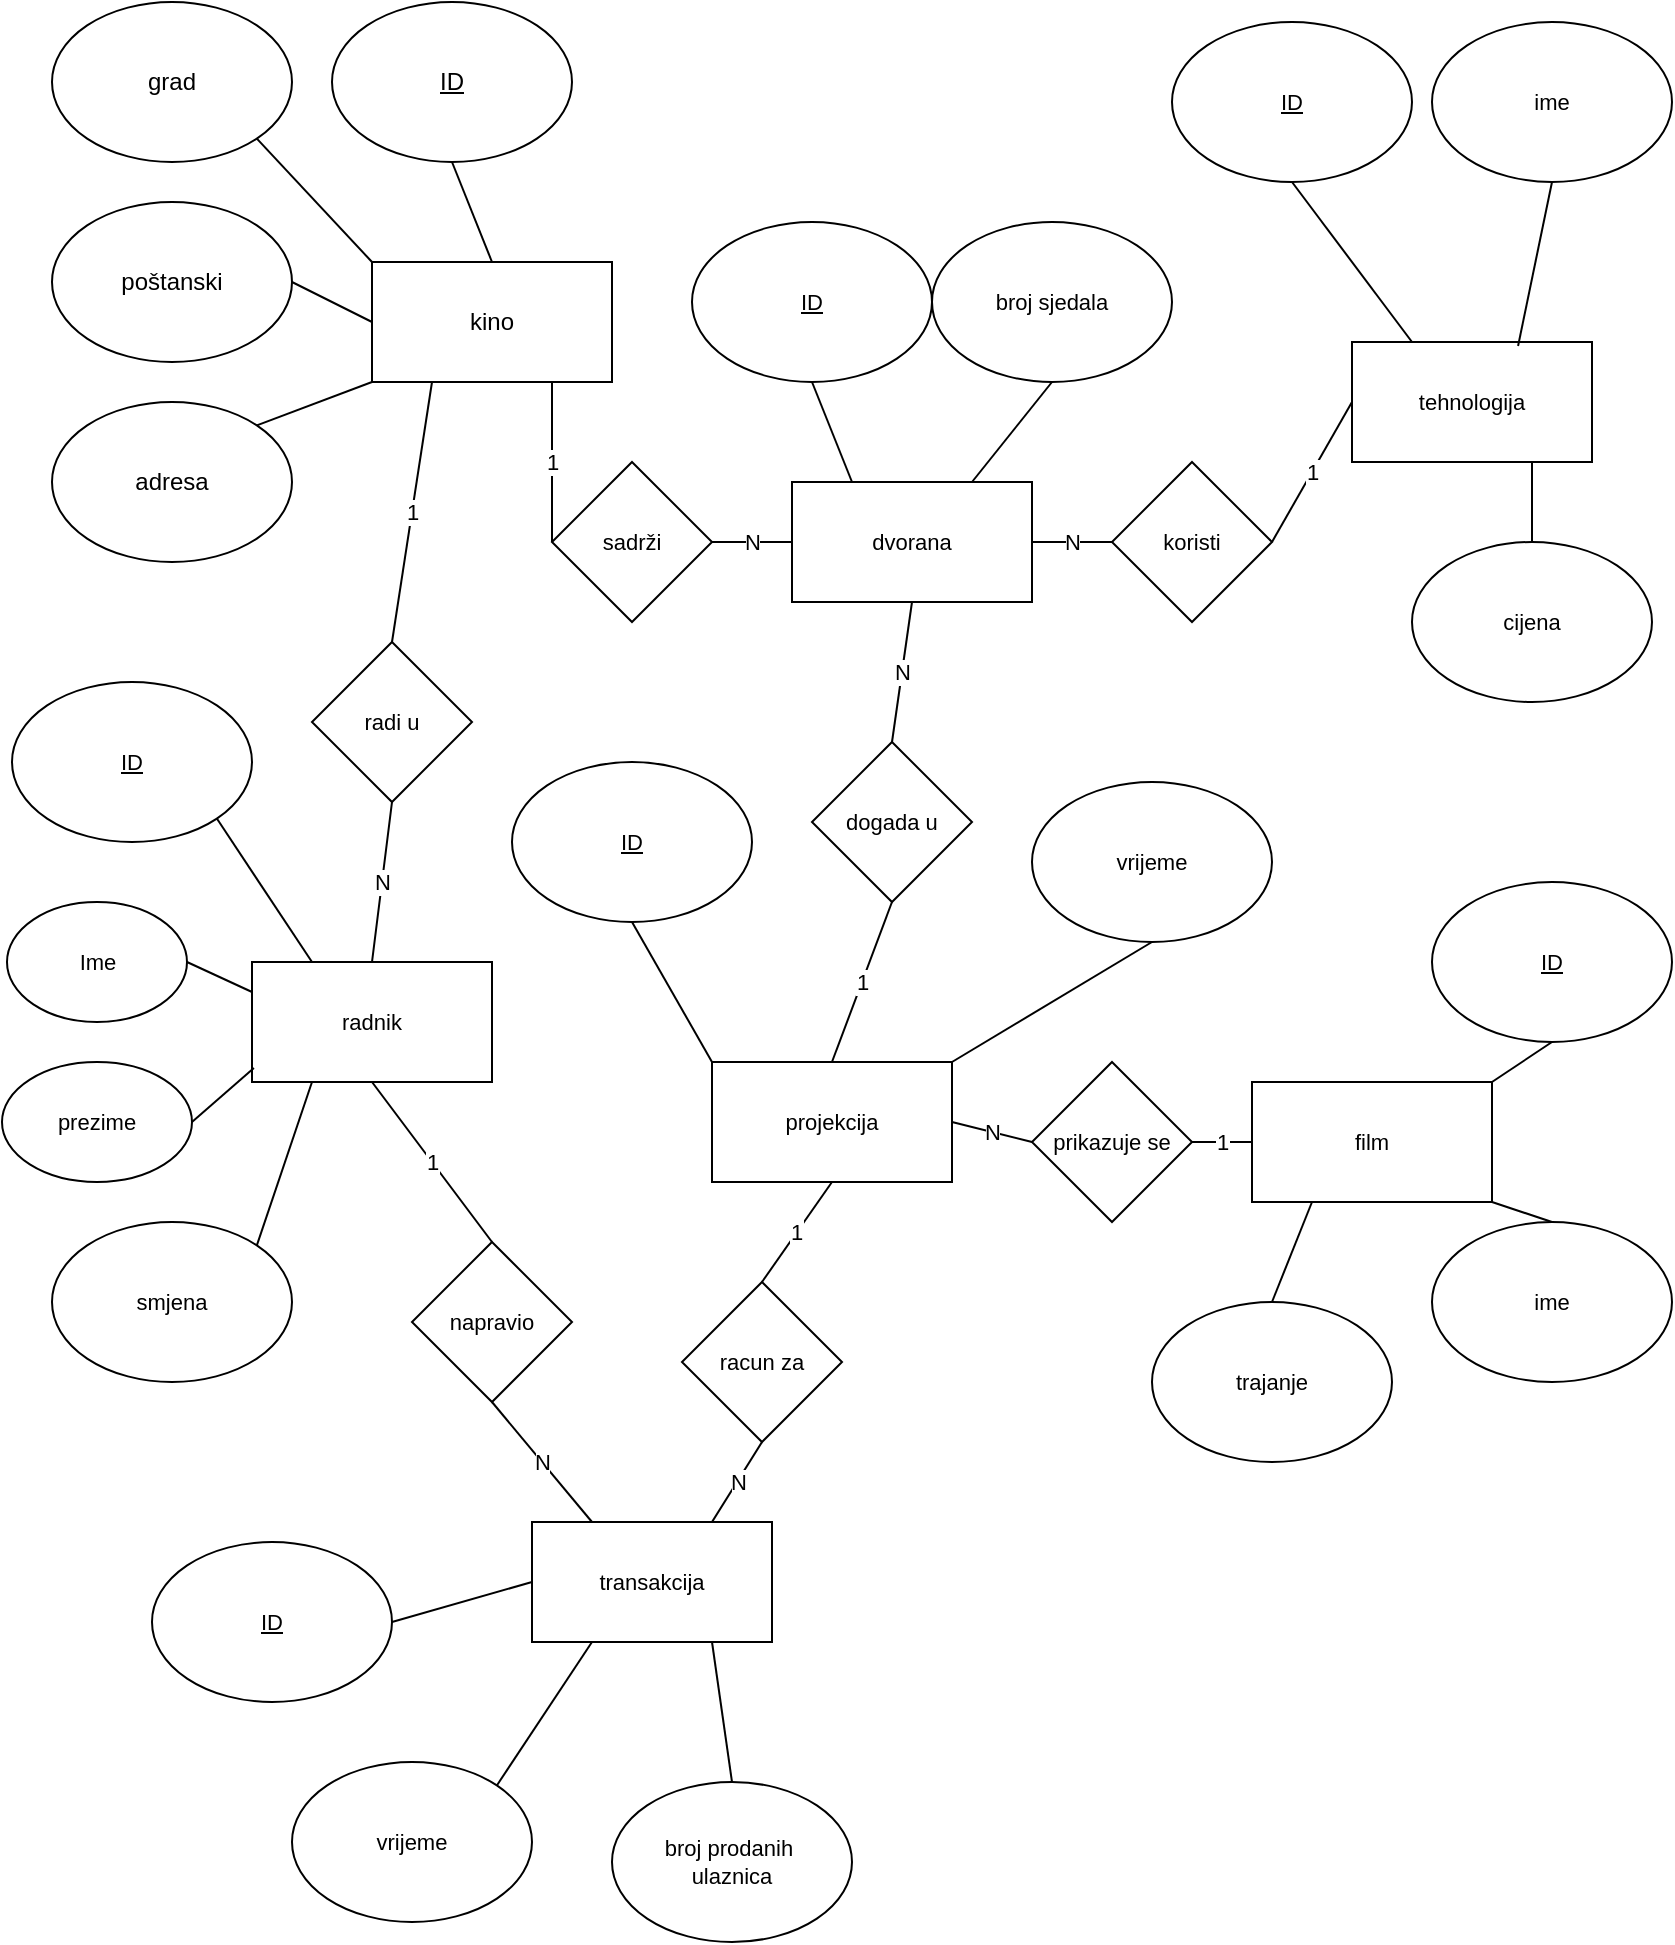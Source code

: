 <mxfile version="27.1.1">
  <diagram name="Page-1" id="vlyrcOSwXKkW9OMVf2hW">
    <mxGraphModel dx="2066" dy="1147" grid="1" gridSize="10" guides="1" tooltips="1" connect="1" arrows="1" fold="1" page="1" pageScale="1" pageWidth="850" pageHeight="1100" math="0" shadow="0">
      <root>
        <mxCell id="0" />
        <mxCell id="1" parent="0" />
        <mxCell id="GbqoJ3Cbup0zAbb7z4SF-17" value="1" style="edgeStyle=none;shape=connector;rounded=0;orthogonalLoop=1;jettySize=auto;html=1;exitX=0.75;exitY=1;exitDx=0;exitDy=0;entryX=0;entryY=0.5;entryDx=0;entryDy=0;strokeColor=default;align=center;verticalAlign=middle;fontFamily=Helvetica;fontSize=11;fontColor=default;labelBackgroundColor=default;startFill=0;endArrow=none;" edge="1" parent="1" source="GbqoJ3Cbup0zAbb7z4SF-4" target="GbqoJ3Cbup0zAbb7z4SF-16">
          <mxGeometry relative="1" as="geometry" />
        </mxCell>
        <mxCell id="GbqoJ3Cbup0zAbb7z4SF-38" value="1" style="edgeStyle=none;shape=connector;rounded=0;orthogonalLoop=1;jettySize=auto;html=1;exitX=0.25;exitY=1;exitDx=0;exitDy=0;entryX=0.5;entryY=0;entryDx=0;entryDy=0;strokeColor=default;align=center;verticalAlign=middle;fontFamily=Helvetica;fontSize=11;fontColor=default;labelBackgroundColor=default;startFill=0;endArrow=none;" edge="1" parent="1" source="GbqoJ3Cbup0zAbb7z4SF-4" target="GbqoJ3Cbup0zAbb7z4SF-37">
          <mxGeometry relative="1" as="geometry" />
        </mxCell>
        <mxCell id="GbqoJ3Cbup0zAbb7z4SF-4" value="kino" style="rounded=0;whiteSpace=wrap;html=1;" vertex="1" parent="1">
          <mxGeometry x="190" y="160" width="120" height="60" as="geometry" />
        </mxCell>
        <mxCell id="GbqoJ3Cbup0zAbb7z4SF-13" style="edgeStyle=none;shape=connector;rounded=0;orthogonalLoop=1;jettySize=auto;html=1;exitX=0.5;exitY=1;exitDx=0;exitDy=0;entryX=0.5;entryY=0;entryDx=0;entryDy=0;strokeColor=default;align=center;verticalAlign=middle;fontFamily=Helvetica;fontSize=11;fontColor=default;labelBackgroundColor=default;startFill=0;endArrow=none;" edge="1" parent="1" source="GbqoJ3Cbup0zAbb7z4SF-5" target="GbqoJ3Cbup0zAbb7z4SF-4">
          <mxGeometry relative="1" as="geometry" />
        </mxCell>
        <mxCell id="GbqoJ3Cbup0zAbb7z4SF-5" value="&lt;u&gt;ID&lt;/u&gt;" style="ellipse;whiteSpace=wrap;html=1;" vertex="1" parent="1">
          <mxGeometry x="170" y="30" width="120" height="80" as="geometry" />
        </mxCell>
        <mxCell id="GbqoJ3Cbup0zAbb7z4SF-12" style="edgeStyle=none;shape=connector;rounded=0;orthogonalLoop=1;jettySize=auto;html=1;exitX=1;exitY=1;exitDx=0;exitDy=0;entryX=0;entryY=0;entryDx=0;entryDy=0;strokeColor=default;align=center;verticalAlign=middle;fontFamily=Helvetica;fontSize=11;fontColor=default;labelBackgroundColor=default;startFill=0;endArrow=none;" edge="1" parent="1" source="GbqoJ3Cbup0zAbb7z4SF-6" target="GbqoJ3Cbup0zAbb7z4SF-4">
          <mxGeometry relative="1" as="geometry" />
        </mxCell>
        <mxCell id="GbqoJ3Cbup0zAbb7z4SF-6" value="grad" style="ellipse;whiteSpace=wrap;html=1;" vertex="1" parent="1">
          <mxGeometry x="30" y="30" width="120" height="80" as="geometry" />
        </mxCell>
        <mxCell id="GbqoJ3Cbup0zAbb7z4SF-11" style="edgeStyle=none;shape=connector;rounded=0;orthogonalLoop=1;jettySize=auto;html=1;exitX=1;exitY=0.5;exitDx=0;exitDy=0;entryX=0;entryY=0.5;entryDx=0;entryDy=0;strokeColor=default;align=center;verticalAlign=middle;fontFamily=Helvetica;fontSize=11;fontColor=default;labelBackgroundColor=default;startFill=0;endArrow=none;" edge="1" parent="1" source="GbqoJ3Cbup0zAbb7z4SF-7" target="GbqoJ3Cbup0zAbb7z4SF-4">
          <mxGeometry relative="1" as="geometry" />
        </mxCell>
        <mxCell id="GbqoJ3Cbup0zAbb7z4SF-7" value="poštanski" style="ellipse;whiteSpace=wrap;html=1;" vertex="1" parent="1">
          <mxGeometry x="30" y="130" width="120" height="80" as="geometry" />
        </mxCell>
        <mxCell id="GbqoJ3Cbup0zAbb7z4SF-10" style="rounded=0;orthogonalLoop=1;jettySize=auto;html=1;exitX=1;exitY=0;exitDx=0;exitDy=0;entryX=0;entryY=1;entryDx=0;entryDy=0;strokeColor=default;endArrow=none;startFill=0;" edge="1" parent="1" source="GbqoJ3Cbup0zAbb7z4SF-8" target="GbqoJ3Cbup0zAbb7z4SF-4">
          <mxGeometry relative="1" as="geometry" />
        </mxCell>
        <mxCell id="GbqoJ3Cbup0zAbb7z4SF-8" value="adresa" style="ellipse;whiteSpace=wrap;html=1;" vertex="1" parent="1">
          <mxGeometry x="30" y="230" width="120" height="80" as="geometry" />
        </mxCell>
        <mxCell id="GbqoJ3Cbup0zAbb7z4SF-14" value="dvorana" style="rounded=0;whiteSpace=wrap;html=1;fontFamily=Helvetica;fontSize=11;fontColor=default;labelBackgroundColor=default;" vertex="1" parent="1">
          <mxGeometry x="400" y="270" width="120" height="60" as="geometry" />
        </mxCell>
        <mxCell id="GbqoJ3Cbup0zAbb7z4SF-18" value="N" style="edgeStyle=none;shape=connector;rounded=0;orthogonalLoop=1;jettySize=auto;html=1;exitX=1;exitY=0.5;exitDx=0;exitDy=0;entryX=0;entryY=0.5;entryDx=0;entryDy=0;strokeColor=default;align=center;verticalAlign=middle;fontFamily=Helvetica;fontSize=11;fontColor=default;labelBackgroundColor=default;startFill=0;endArrow=none;" edge="1" parent="1" source="GbqoJ3Cbup0zAbb7z4SF-16" target="GbqoJ3Cbup0zAbb7z4SF-14">
          <mxGeometry relative="1" as="geometry" />
        </mxCell>
        <mxCell id="GbqoJ3Cbup0zAbb7z4SF-16" value="sadrži" style="rhombus;whiteSpace=wrap;html=1;fontFamily=Helvetica;fontSize=11;fontColor=default;labelBackgroundColor=default;" vertex="1" parent="1">
          <mxGeometry x="280" y="260" width="80" height="80" as="geometry" />
        </mxCell>
        <mxCell id="GbqoJ3Cbup0zAbb7z4SF-21" style="edgeStyle=none;shape=connector;rounded=0;orthogonalLoop=1;jettySize=auto;html=1;exitX=0.5;exitY=1;exitDx=0;exitDy=0;entryX=0.25;entryY=0;entryDx=0;entryDy=0;strokeColor=default;align=center;verticalAlign=middle;fontFamily=Helvetica;fontSize=11;fontColor=default;labelBackgroundColor=default;startFill=0;endArrow=none;" edge="1" parent="1" source="GbqoJ3Cbup0zAbb7z4SF-19" target="GbqoJ3Cbup0zAbb7z4SF-14">
          <mxGeometry relative="1" as="geometry" />
        </mxCell>
        <mxCell id="GbqoJ3Cbup0zAbb7z4SF-19" value="&lt;u&gt;ID&lt;/u&gt;" style="ellipse;whiteSpace=wrap;html=1;fontFamily=Helvetica;fontSize=11;fontColor=default;labelBackgroundColor=default;" vertex="1" parent="1">
          <mxGeometry x="350" y="140" width="120" height="80" as="geometry" />
        </mxCell>
        <mxCell id="GbqoJ3Cbup0zAbb7z4SF-22" style="edgeStyle=none;shape=connector;rounded=0;orthogonalLoop=1;jettySize=auto;html=1;exitX=0.5;exitY=1;exitDx=0;exitDy=0;entryX=0.75;entryY=0;entryDx=0;entryDy=0;strokeColor=default;align=center;verticalAlign=middle;fontFamily=Helvetica;fontSize=11;fontColor=default;labelBackgroundColor=default;startFill=0;endArrow=none;" edge="1" parent="1" source="GbqoJ3Cbup0zAbb7z4SF-20" target="GbqoJ3Cbup0zAbb7z4SF-14">
          <mxGeometry relative="1" as="geometry" />
        </mxCell>
        <mxCell id="GbqoJ3Cbup0zAbb7z4SF-20" value="broj sjedala" style="ellipse;whiteSpace=wrap;html=1;fontFamily=Helvetica;fontSize=11;fontColor=default;labelBackgroundColor=default;" vertex="1" parent="1">
          <mxGeometry x="470" y="140" width="120" height="80" as="geometry" />
        </mxCell>
        <mxCell id="GbqoJ3Cbup0zAbb7z4SF-24" value="tehnologija" style="rounded=0;whiteSpace=wrap;html=1;fontFamily=Helvetica;fontSize=11;fontColor=default;labelBackgroundColor=default;" vertex="1" parent="1">
          <mxGeometry x="680" y="200" width="120" height="60" as="geometry" />
        </mxCell>
        <mxCell id="GbqoJ3Cbup0zAbb7z4SF-28" style="edgeStyle=none;shape=connector;rounded=0;orthogonalLoop=1;jettySize=auto;html=1;exitX=0.5;exitY=1;exitDx=0;exitDy=0;entryX=0.25;entryY=0;entryDx=0;entryDy=0;strokeColor=default;align=center;verticalAlign=middle;fontFamily=Helvetica;fontSize=11;fontColor=default;labelBackgroundColor=default;startFill=0;endArrow=none;" edge="1" parent="1" source="GbqoJ3Cbup0zAbb7z4SF-25" target="GbqoJ3Cbup0zAbb7z4SF-24">
          <mxGeometry relative="1" as="geometry" />
        </mxCell>
        <mxCell id="GbqoJ3Cbup0zAbb7z4SF-25" value="&lt;u&gt;ID&lt;/u&gt;" style="ellipse;whiteSpace=wrap;html=1;fontFamily=Helvetica;fontSize=11;fontColor=default;labelBackgroundColor=default;" vertex="1" parent="1">
          <mxGeometry x="590" y="40" width="120" height="80" as="geometry" />
        </mxCell>
        <mxCell id="GbqoJ3Cbup0zAbb7z4SF-26" value="&lt;div&gt;ime&lt;/div&gt;" style="ellipse;whiteSpace=wrap;html=1;fontFamily=Helvetica;fontSize=11;fontColor=default;labelBackgroundColor=default;" vertex="1" parent="1">
          <mxGeometry x="720" y="40" width="120" height="80" as="geometry" />
        </mxCell>
        <mxCell id="GbqoJ3Cbup0zAbb7z4SF-30" style="edgeStyle=none;shape=connector;rounded=0;orthogonalLoop=1;jettySize=auto;html=1;exitX=0.5;exitY=0;exitDx=0;exitDy=0;entryX=0.75;entryY=1;entryDx=0;entryDy=0;strokeColor=default;align=center;verticalAlign=middle;fontFamily=Helvetica;fontSize=11;fontColor=default;labelBackgroundColor=default;startFill=0;endArrow=none;" edge="1" parent="1" source="GbqoJ3Cbup0zAbb7z4SF-27" target="GbqoJ3Cbup0zAbb7z4SF-24">
          <mxGeometry relative="1" as="geometry" />
        </mxCell>
        <mxCell id="GbqoJ3Cbup0zAbb7z4SF-27" value="&lt;div&gt;cijena&lt;/div&gt;" style="ellipse;whiteSpace=wrap;html=1;fontFamily=Helvetica;fontSize=11;fontColor=default;labelBackgroundColor=default;" vertex="1" parent="1">
          <mxGeometry x="710" y="300" width="120" height="80" as="geometry" />
        </mxCell>
        <mxCell id="GbqoJ3Cbup0zAbb7z4SF-29" style="edgeStyle=none;shape=connector;rounded=0;orthogonalLoop=1;jettySize=auto;html=1;exitX=0.5;exitY=1;exitDx=0;exitDy=0;entryX=0.692;entryY=0.033;entryDx=0;entryDy=0;entryPerimeter=0;strokeColor=default;align=center;verticalAlign=middle;fontFamily=Helvetica;fontSize=11;fontColor=default;labelBackgroundColor=default;startFill=0;endArrow=none;" edge="1" parent="1" source="GbqoJ3Cbup0zAbb7z4SF-26" target="GbqoJ3Cbup0zAbb7z4SF-24">
          <mxGeometry relative="1" as="geometry" />
        </mxCell>
        <mxCell id="GbqoJ3Cbup0zAbb7z4SF-32" value="N" style="edgeStyle=none;shape=connector;rounded=0;orthogonalLoop=1;jettySize=auto;html=1;exitX=0;exitY=0.5;exitDx=0;exitDy=0;entryX=1;entryY=0.5;entryDx=0;entryDy=0;strokeColor=default;align=center;verticalAlign=middle;fontFamily=Helvetica;fontSize=11;fontColor=default;labelBackgroundColor=default;startFill=0;endArrow=none;" edge="1" parent="1" source="GbqoJ3Cbup0zAbb7z4SF-31" target="GbqoJ3Cbup0zAbb7z4SF-14">
          <mxGeometry relative="1" as="geometry" />
        </mxCell>
        <mxCell id="GbqoJ3Cbup0zAbb7z4SF-33" value="1" style="edgeStyle=none;shape=connector;rounded=0;orthogonalLoop=1;jettySize=auto;html=1;exitX=1;exitY=0.5;exitDx=0;exitDy=0;entryX=0;entryY=0.5;entryDx=0;entryDy=0;strokeColor=default;align=center;verticalAlign=middle;fontFamily=Helvetica;fontSize=11;fontColor=default;labelBackgroundColor=default;startFill=0;endArrow=none;" edge="1" parent="1" source="GbqoJ3Cbup0zAbb7z4SF-31" target="GbqoJ3Cbup0zAbb7z4SF-24">
          <mxGeometry relative="1" as="geometry" />
        </mxCell>
        <mxCell id="GbqoJ3Cbup0zAbb7z4SF-31" value="koristi" style="rhombus;whiteSpace=wrap;html=1;fontFamily=Helvetica;fontSize=11;fontColor=default;labelBackgroundColor=default;" vertex="1" parent="1">
          <mxGeometry x="560" y="260" width="80" height="80" as="geometry" />
        </mxCell>
        <mxCell id="GbqoJ3Cbup0zAbb7z4SF-65" value="N" style="edgeStyle=none;shape=connector;rounded=0;orthogonalLoop=1;jettySize=auto;html=1;exitX=1;exitY=0.5;exitDx=0;exitDy=0;entryX=0;entryY=0.5;entryDx=0;entryDy=0;strokeColor=default;align=center;verticalAlign=middle;fontFamily=Helvetica;fontSize=11;fontColor=default;labelBackgroundColor=default;startFill=0;endArrow=none;" edge="1" parent="1" source="GbqoJ3Cbup0zAbb7z4SF-34" target="GbqoJ3Cbup0zAbb7z4SF-62">
          <mxGeometry relative="1" as="geometry" />
        </mxCell>
        <mxCell id="GbqoJ3Cbup0zAbb7z4SF-34" value="&lt;div&gt;projekcija&lt;/div&gt;" style="rounded=0;whiteSpace=wrap;html=1;fontFamily=Helvetica;fontSize=11;fontColor=default;labelBackgroundColor=default;" vertex="1" parent="1">
          <mxGeometry x="360" y="560" width="120" height="60" as="geometry" />
        </mxCell>
        <mxCell id="GbqoJ3Cbup0zAbb7z4SF-36" value="&lt;div&gt;radnik&lt;/div&gt;" style="rounded=0;whiteSpace=wrap;html=1;fontFamily=Helvetica;fontSize=11;fontColor=default;labelBackgroundColor=default;" vertex="1" parent="1">
          <mxGeometry x="130" y="510" width="120" height="60" as="geometry" />
        </mxCell>
        <mxCell id="GbqoJ3Cbup0zAbb7z4SF-39" value="N" style="edgeStyle=none;shape=connector;rounded=0;orthogonalLoop=1;jettySize=auto;html=1;exitX=0.5;exitY=1;exitDx=0;exitDy=0;entryX=0.5;entryY=0;entryDx=0;entryDy=0;strokeColor=default;align=center;verticalAlign=middle;fontFamily=Helvetica;fontSize=11;fontColor=default;labelBackgroundColor=default;startFill=0;endArrow=none;" edge="1" parent="1" source="GbqoJ3Cbup0zAbb7z4SF-37" target="GbqoJ3Cbup0zAbb7z4SF-36">
          <mxGeometry relative="1" as="geometry" />
        </mxCell>
        <mxCell id="GbqoJ3Cbup0zAbb7z4SF-37" value="radi u" style="rhombus;whiteSpace=wrap;html=1;fontFamily=Helvetica;fontSize=11;fontColor=default;labelBackgroundColor=default;" vertex="1" parent="1">
          <mxGeometry x="160" y="350" width="80" height="80" as="geometry" />
        </mxCell>
        <mxCell id="GbqoJ3Cbup0zAbb7z4SF-43" style="edgeStyle=none;shape=connector;rounded=0;orthogonalLoop=1;jettySize=auto;html=1;exitX=1;exitY=1;exitDx=0;exitDy=0;entryX=0.25;entryY=0;entryDx=0;entryDy=0;strokeColor=default;align=center;verticalAlign=middle;fontFamily=Helvetica;fontSize=11;fontColor=default;labelBackgroundColor=default;startFill=0;endArrow=none;" edge="1" parent="1" source="GbqoJ3Cbup0zAbb7z4SF-40" target="GbqoJ3Cbup0zAbb7z4SF-36">
          <mxGeometry relative="1" as="geometry" />
        </mxCell>
        <mxCell id="GbqoJ3Cbup0zAbb7z4SF-40" value="&lt;u&gt;ID&lt;/u&gt;" style="ellipse;whiteSpace=wrap;html=1;fontFamily=Helvetica;fontSize=11;fontColor=default;labelBackgroundColor=default;" vertex="1" parent="1">
          <mxGeometry x="10" y="370" width="120" height="80" as="geometry" />
        </mxCell>
        <mxCell id="GbqoJ3Cbup0zAbb7z4SF-44" style="edgeStyle=none;shape=connector;rounded=0;orthogonalLoop=1;jettySize=auto;html=1;exitX=1;exitY=0.5;exitDx=0;exitDy=0;entryX=0;entryY=0.25;entryDx=0;entryDy=0;strokeColor=default;align=center;verticalAlign=middle;fontFamily=Helvetica;fontSize=11;fontColor=default;labelBackgroundColor=default;startFill=0;endArrow=none;" edge="1" parent="1" source="GbqoJ3Cbup0zAbb7z4SF-41" target="GbqoJ3Cbup0zAbb7z4SF-36">
          <mxGeometry relative="1" as="geometry" />
        </mxCell>
        <mxCell id="GbqoJ3Cbup0zAbb7z4SF-41" value="Ime" style="ellipse;whiteSpace=wrap;html=1;fontFamily=Helvetica;fontSize=11;fontColor=default;labelBackgroundColor=default;" vertex="1" parent="1">
          <mxGeometry x="7.5" y="480" width="90" height="60" as="geometry" />
        </mxCell>
        <mxCell id="GbqoJ3Cbup0zAbb7z4SF-42" value="prezime" style="ellipse;whiteSpace=wrap;html=1;fontFamily=Helvetica;fontSize=11;fontColor=default;labelBackgroundColor=default;" vertex="1" parent="1">
          <mxGeometry x="5" y="560" width="95" height="60" as="geometry" />
        </mxCell>
        <mxCell id="GbqoJ3Cbup0zAbb7z4SF-45" style="edgeStyle=none;shape=connector;rounded=0;orthogonalLoop=1;jettySize=auto;html=1;exitX=1;exitY=0.5;exitDx=0;exitDy=0;entryX=0.008;entryY=0.883;entryDx=0;entryDy=0;entryPerimeter=0;strokeColor=default;align=center;verticalAlign=middle;fontFamily=Helvetica;fontSize=11;fontColor=default;labelBackgroundColor=default;startFill=0;endArrow=none;" edge="1" parent="1" source="GbqoJ3Cbup0zAbb7z4SF-42" target="GbqoJ3Cbup0zAbb7z4SF-36">
          <mxGeometry relative="1" as="geometry" />
        </mxCell>
        <mxCell id="GbqoJ3Cbup0zAbb7z4SF-47" style="edgeStyle=none;shape=connector;rounded=0;orthogonalLoop=1;jettySize=auto;html=1;exitX=1;exitY=0;exitDx=0;exitDy=0;entryX=0.25;entryY=1;entryDx=0;entryDy=0;strokeColor=default;align=center;verticalAlign=middle;fontFamily=Helvetica;fontSize=11;fontColor=default;labelBackgroundColor=default;startFill=0;endArrow=none;" edge="1" parent="1" source="GbqoJ3Cbup0zAbb7z4SF-46" target="GbqoJ3Cbup0zAbb7z4SF-36">
          <mxGeometry relative="1" as="geometry" />
        </mxCell>
        <mxCell id="GbqoJ3Cbup0zAbb7z4SF-46" value="smjena" style="ellipse;whiteSpace=wrap;html=1;fontFamily=Helvetica;fontSize=11;fontColor=default;labelBackgroundColor=default;" vertex="1" parent="1">
          <mxGeometry x="30" y="640" width="120" height="80" as="geometry" />
        </mxCell>
        <mxCell id="GbqoJ3Cbup0zAbb7z4SF-50" style="edgeStyle=none;shape=connector;rounded=0;orthogonalLoop=1;jettySize=auto;html=1;exitX=0.5;exitY=1;exitDx=0;exitDy=0;entryX=0;entryY=0;entryDx=0;entryDy=0;strokeColor=default;align=center;verticalAlign=middle;fontFamily=Helvetica;fontSize=11;fontColor=default;labelBackgroundColor=default;startFill=0;endArrow=none;" edge="1" parent="1" source="GbqoJ3Cbup0zAbb7z4SF-48" target="GbqoJ3Cbup0zAbb7z4SF-34">
          <mxGeometry relative="1" as="geometry" />
        </mxCell>
        <mxCell id="GbqoJ3Cbup0zAbb7z4SF-48" value="&lt;u&gt;ID&lt;/u&gt;" style="ellipse;whiteSpace=wrap;html=1;fontFamily=Helvetica;fontSize=11;fontColor=default;labelBackgroundColor=default;" vertex="1" parent="1">
          <mxGeometry x="260" y="410" width="120" height="80" as="geometry" />
        </mxCell>
        <mxCell id="GbqoJ3Cbup0zAbb7z4SF-51" style="edgeStyle=none;shape=connector;rounded=0;orthogonalLoop=1;jettySize=auto;html=1;exitX=0.5;exitY=1;exitDx=0;exitDy=0;entryX=1;entryY=0;entryDx=0;entryDy=0;strokeColor=default;align=center;verticalAlign=middle;fontFamily=Helvetica;fontSize=11;fontColor=default;labelBackgroundColor=default;startFill=0;endArrow=none;" edge="1" parent="1" source="GbqoJ3Cbup0zAbb7z4SF-49" target="GbqoJ3Cbup0zAbb7z4SF-34">
          <mxGeometry relative="1" as="geometry" />
        </mxCell>
        <mxCell id="GbqoJ3Cbup0zAbb7z4SF-49" value="vrijeme" style="ellipse;whiteSpace=wrap;html=1;fontFamily=Helvetica;fontSize=11;fontColor=default;labelBackgroundColor=default;" vertex="1" parent="1">
          <mxGeometry x="520" y="420" width="120" height="80" as="geometry" />
        </mxCell>
        <mxCell id="GbqoJ3Cbup0zAbb7z4SF-53" value="1" style="edgeStyle=none;shape=connector;rounded=0;orthogonalLoop=1;jettySize=auto;html=1;exitX=0.5;exitY=1;exitDx=0;exitDy=0;entryX=0.5;entryY=0;entryDx=0;entryDy=0;strokeColor=default;align=center;verticalAlign=middle;fontFamily=Helvetica;fontSize=11;fontColor=default;labelBackgroundColor=default;startFill=0;endArrow=none;" edge="1" parent="1" source="GbqoJ3Cbup0zAbb7z4SF-52" target="GbqoJ3Cbup0zAbb7z4SF-34">
          <mxGeometry relative="1" as="geometry" />
        </mxCell>
        <mxCell id="GbqoJ3Cbup0zAbb7z4SF-54" value="N" style="edgeStyle=none;shape=connector;rounded=0;orthogonalLoop=1;jettySize=auto;html=1;exitX=0.5;exitY=0;exitDx=0;exitDy=0;entryX=0.5;entryY=1;entryDx=0;entryDy=0;strokeColor=default;align=center;verticalAlign=middle;fontFamily=Helvetica;fontSize=11;fontColor=default;labelBackgroundColor=default;startFill=0;endArrow=none;" edge="1" parent="1" source="GbqoJ3Cbup0zAbb7z4SF-52" target="GbqoJ3Cbup0zAbb7z4SF-14">
          <mxGeometry relative="1" as="geometry" />
        </mxCell>
        <mxCell id="GbqoJ3Cbup0zAbb7z4SF-52" value="dogada u" style="rhombus;whiteSpace=wrap;html=1;fontFamily=Helvetica;fontSize=11;fontColor=default;labelBackgroundColor=default;" vertex="1" parent="1">
          <mxGeometry x="410" y="400" width="80" height="80" as="geometry" />
        </mxCell>
        <mxCell id="GbqoJ3Cbup0zAbb7z4SF-55" value="film" style="rounded=0;whiteSpace=wrap;html=1;fontFamily=Helvetica;fontSize=11;fontColor=default;labelBackgroundColor=default;" vertex="1" parent="1">
          <mxGeometry x="630" y="570" width="120" height="60" as="geometry" />
        </mxCell>
        <mxCell id="GbqoJ3Cbup0zAbb7z4SF-61" style="edgeStyle=none;shape=connector;rounded=0;orthogonalLoop=1;jettySize=auto;html=1;exitX=0.5;exitY=1;exitDx=0;exitDy=0;entryX=1;entryY=0;entryDx=0;entryDy=0;strokeColor=default;align=center;verticalAlign=middle;fontFamily=Helvetica;fontSize=11;fontColor=default;labelBackgroundColor=default;startFill=0;endArrow=none;" edge="1" parent="1" source="GbqoJ3Cbup0zAbb7z4SF-56" target="GbqoJ3Cbup0zAbb7z4SF-55">
          <mxGeometry relative="1" as="geometry" />
        </mxCell>
        <mxCell id="GbqoJ3Cbup0zAbb7z4SF-56" value="&lt;u&gt;ID&lt;/u&gt;" style="ellipse;whiteSpace=wrap;html=1;fontFamily=Helvetica;fontSize=11;fontColor=default;labelBackgroundColor=default;" vertex="1" parent="1">
          <mxGeometry x="720" y="470" width="120" height="80" as="geometry" />
        </mxCell>
        <mxCell id="GbqoJ3Cbup0zAbb7z4SF-60" style="edgeStyle=none;shape=connector;rounded=0;orthogonalLoop=1;jettySize=auto;html=1;exitX=0.5;exitY=0;exitDx=0;exitDy=0;entryX=1;entryY=1;entryDx=0;entryDy=0;strokeColor=default;align=center;verticalAlign=middle;fontFamily=Helvetica;fontSize=11;fontColor=default;labelBackgroundColor=default;startFill=0;endArrow=none;" edge="1" parent="1" source="GbqoJ3Cbup0zAbb7z4SF-57" target="GbqoJ3Cbup0zAbb7z4SF-55">
          <mxGeometry relative="1" as="geometry" />
        </mxCell>
        <mxCell id="GbqoJ3Cbup0zAbb7z4SF-57" value="ime" style="ellipse;whiteSpace=wrap;html=1;fontFamily=Helvetica;fontSize=11;fontColor=default;labelBackgroundColor=default;" vertex="1" parent="1">
          <mxGeometry x="720" y="640" width="120" height="80" as="geometry" />
        </mxCell>
        <mxCell id="GbqoJ3Cbup0zAbb7z4SF-59" style="edgeStyle=none;shape=connector;rounded=0;orthogonalLoop=1;jettySize=auto;html=1;exitX=0.5;exitY=0;exitDx=0;exitDy=0;entryX=0.25;entryY=1;entryDx=0;entryDy=0;strokeColor=default;align=center;verticalAlign=middle;fontFamily=Helvetica;fontSize=11;fontColor=default;labelBackgroundColor=default;startFill=0;endArrow=none;" edge="1" parent="1" source="GbqoJ3Cbup0zAbb7z4SF-58" target="GbqoJ3Cbup0zAbb7z4SF-55">
          <mxGeometry relative="1" as="geometry" />
        </mxCell>
        <mxCell id="GbqoJ3Cbup0zAbb7z4SF-58" value="trajanje" style="ellipse;whiteSpace=wrap;html=1;fontFamily=Helvetica;fontSize=11;fontColor=default;labelBackgroundColor=default;" vertex="1" parent="1">
          <mxGeometry x="580" y="680" width="120" height="80" as="geometry" />
        </mxCell>
        <mxCell id="GbqoJ3Cbup0zAbb7z4SF-64" value="1" style="edgeStyle=none;shape=connector;rounded=0;orthogonalLoop=1;jettySize=auto;html=1;exitX=1;exitY=0.5;exitDx=0;exitDy=0;entryX=0;entryY=0.5;entryDx=0;entryDy=0;strokeColor=default;align=center;verticalAlign=middle;fontFamily=Helvetica;fontSize=11;fontColor=default;labelBackgroundColor=default;startFill=0;endArrow=none;" edge="1" parent="1" source="GbqoJ3Cbup0zAbb7z4SF-62" target="GbqoJ3Cbup0zAbb7z4SF-55">
          <mxGeometry relative="1" as="geometry" />
        </mxCell>
        <mxCell id="GbqoJ3Cbup0zAbb7z4SF-62" value="prikazuje se" style="rhombus;whiteSpace=wrap;html=1;fontFamily=Helvetica;fontSize=11;fontColor=default;labelBackgroundColor=default;" vertex="1" parent="1">
          <mxGeometry x="520" y="560" width="80" height="80" as="geometry" />
        </mxCell>
        <mxCell id="GbqoJ3Cbup0zAbb7z4SF-75" style="edgeStyle=none;shape=connector;rounded=0;orthogonalLoop=1;jettySize=auto;html=1;exitX=1;exitY=0.5;exitDx=0;exitDy=0;entryX=0;entryY=0.5;entryDx=0;entryDy=0;strokeColor=default;align=center;verticalAlign=middle;fontFamily=Helvetica;fontSize=11;fontColor=default;labelBackgroundColor=default;startFill=0;endArrow=none;" edge="1" parent="1" source="GbqoJ3Cbup0zAbb7z4SF-66" target="GbqoJ3Cbup0zAbb7z4SF-67">
          <mxGeometry relative="1" as="geometry" />
        </mxCell>
        <mxCell id="GbqoJ3Cbup0zAbb7z4SF-66" value="&lt;u&gt;ID&lt;/u&gt;" style="ellipse;whiteSpace=wrap;html=1;fontFamily=Helvetica;fontSize=11;fontColor=default;labelBackgroundColor=default;" vertex="1" parent="1">
          <mxGeometry x="80" y="800" width="120" height="80" as="geometry" />
        </mxCell>
        <mxCell id="GbqoJ3Cbup0zAbb7z4SF-67" value="&lt;div&gt;transakcija&lt;/div&gt;" style="rounded=0;whiteSpace=wrap;html=1;fontFamily=Helvetica;fontSize=11;fontColor=default;labelBackgroundColor=default;" vertex="1" parent="1">
          <mxGeometry x="270" y="790" width="120" height="60" as="geometry" />
        </mxCell>
        <mxCell id="GbqoJ3Cbup0zAbb7z4SF-71" value="N" style="edgeStyle=none;shape=connector;rounded=0;orthogonalLoop=1;jettySize=auto;html=1;exitX=0.5;exitY=1;exitDx=0;exitDy=0;entryX=0.25;entryY=0;entryDx=0;entryDy=0;strokeColor=default;align=center;verticalAlign=middle;fontFamily=Helvetica;fontSize=11;fontColor=default;labelBackgroundColor=default;startFill=0;endArrow=none;" edge="1" parent="1" source="GbqoJ3Cbup0zAbb7z4SF-69" target="GbqoJ3Cbup0zAbb7z4SF-67">
          <mxGeometry relative="1" as="geometry" />
        </mxCell>
        <mxCell id="GbqoJ3Cbup0zAbb7z4SF-73" value="1" style="edgeStyle=none;shape=connector;rounded=0;orthogonalLoop=1;jettySize=auto;html=1;exitX=0.5;exitY=0;exitDx=0;exitDy=0;entryX=0.5;entryY=1;entryDx=0;entryDy=0;strokeColor=default;align=center;verticalAlign=middle;fontFamily=Helvetica;fontSize=11;fontColor=default;labelBackgroundColor=default;startFill=0;endArrow=none;" edge="1" parent="1" source="GbqoJ3Cbup0zAbb7z4SF-69" target="GbqoJ3Cbup0zAbb7z4SF-36">
          <mxGeometry relative="1" as="geometry" />
        </mxCell>
        <mxCell id="GbqoJ3Cbup0zAbb7z4SF-69" value="napravio" style="rhombus;whiteSpace=wrap;html=1;fontFamily=Helvetica;fontSize=11;fontColor=default;labelBackgroundColor=default;" vertex="1" parent="1">
          <mxGeometry x="210" y="650" width="80" height="80" as="geometry" />
        </mxCell>
        <mxCell id="GbqoJ3Cbup0zAbb7z4SF-72" value="N" style="edgeStyle=none;shape=connector;rounded=0;orthogonalLoop=1;jettySize=auto;html=1;exitX=0.5;exitY=1;exitDx=0;exitDy=0;entryX=0.75;entryY=0;entryDx=0;entryDy=0;strokeColor=default;align=center;verticalAlign=middle;fontFamily=Helvetica;fontSize=11;fontColor=default;labelBackgroundColor=default;startFill=0;endArrow=none;" edge="1" parent="1" source="GbqoJ3Cbup0zAbb7z4SF-70" target="GbqoJ3Cbup0zAbb7z4SF-67">
          <mxGeometry relative="1" as="geometry" />
        </mxCell>
        <mxCell id="GbqoJ3Cbup0zAbb7z4SF-74" value="1" style="edgeStyle=none;shape=connector;rounded=0;orthogonalLoop=1;jettySize=auto;html=1;exitX=0.5;exitY=0;exitDx=0;exitDy=0;entryX=0.5;entryY=1;entryDx=0;entryDy=0;strokeColor=default;align=center;verticalAlign=middle;fontFamily=Helvetica;fontSize=11;fontColor=default;labelBackgroundColor=default;startFill=0;endArrow=none;" edge="1" parent="1" source="GbqoJ3Cbup0zAbb7z4SF-70" target="GbqoJ3Cbup0zAbb7z4SF-34">
          <mxGeometry relative="1" as="geometry" />
        </mxCell>
        <mxCell id="GbqoJ3Cbup0zAbb7z4SF-70" value="racun za" style="rhombus;whiteSpace=wrap;html=1;fontFamily=Helvetica;fontSize=11;fontColor=default;labelBackgroundColor=default;" vertex="1" parent="1">
          <mxGeometry x="345" y="670" width="80" height="80" as="geometry" />
        </mxCell>
        <mxCell id="GbqoJ3Cbup0zAbb7z4SF-77" style="edgeStyle=none;shape=connector;rounded=0;orthogonalLoop=1;jettySize=auto;html=1;exitX=1;exitY=0;exitDx=0;exitDy=0;entryX=0.25;entryY=1;entryDx=0;entryDy=0;strokeColor=default;align=center;verticalAlign=middle;fontFamily=Helvetica;fontSize=11;fontColor=default;labelBackgroundColor=default;startFill=0;endArrow=none;" edge="1" parent="1" source="GbqoJ3Cbup0zAbb7z4SF-76" target="GbqoJ3Cbup0zAbb7z4SF-67">
          <mxGeometry relative="1" as="geometry" />
        </mxCell>
        <mxCell id="GbqoJ3Cbup0zAbb7z4SF-76" value="&lt;div&gt;vrijeme&lt;/div&gt;" style="ellipse;whiteSpace=wrap;html=1;fontFamily=Helvetica;fontSize=11;fontColor=default;labelBackgroundColor=default;" vertex="1" parent="1">
          <mxGeometry x="150" y="910" width="120" height="80" as="geometry" />
        </mxCell>
        <mxCell id="GbqoJ3Cbup0zAbb7z4SF-79" style="edgeStyle=none;shape=connector;rounded=0;orthogonalLoop=1;jettySize=auto;html=1;exitX=0.5;exitY=0;exitDx=0;exitDy=0;entryX=0.75;entryY=1;entryDx=0;entryDy=0;strokeColor=default;align=center;verticalAlign=middle;fontFamily=Helvetica;fontSize=11;fontColor=default;labelBackgroundColor=default;startFill=0;endArrow=none;" edge="1" parent="1" source="GbqoJ3Cbup0zAbb7z4SF-78" target="GbqoJ3Cbup0zAbb7z4SF-67">
          <mxGeometry relative="1" as="geometry" />
        </mxCell>
        <mxCell id="GbqoJ3Cbup0zAbb7z4SF-78" value="&lt;div&gt;broj prodanih&amp;nbsp;&lt;/div&gt;&lt;div&gt;ulaznica&lt;/div&gt;" style="ellipse;whiteSpace=wrap;html=1;fontFamily=Helvetica;fontSize=11;fontColor=default;labelBackgroundColor=default;" vertex="1" parent="1">
          <mxGeometry x="310" y="920" width="120" height="80" as="geometry" />
        </mxCell>
      </root>
    </mxGraphModel>
  </diagram>
</mxfile>

